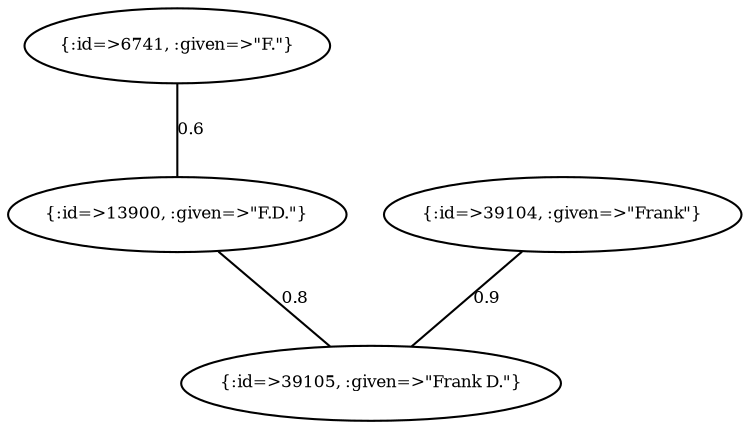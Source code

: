 graph Collector__WeightedGraph {
    "{:id=>6741, :given=>\"F.\"}" [
        fontsize = 8,
        label = "{:id=>6741, :given=>\"F.\"}"
    ]

    "{:id=>13900, :given=>\"F.D.\"}" [
        fontsize = 8,
        label = "{:id=>13900, :given=>\"F.D.\"}"
    ]

    "{:id=>39104, :given=>\"Frank\"}" [
        fontsize = 8,
        label = "{:id=>39104, :given=>\"Frank\"}"
    ]

    "{:id=>39105, :given=>\"Frank D.\"}" [
        fontsize = 8,
        label = "{:id=>39105, :given=>\"Frank D.\"}"
    ]

    "{:id=>6741, :given=>\"F.\"}" -- "{:id=>13900, :given=>\"F.D.\"}" [
        fontsize = 8,
        label = 0.6
    ]

    "{:id=>13900, :given=>\"F.D.\"}" -- "{:id=>39105, :given=>\"Frank D.\"}" [
        fontsize = 8,
        label = 0.8
    ]

    "{:id=>39104, :given=>\"Frank\"}" -- "{:id=>39105, :given=>\"Frank D.\"}" [
        fontsize = 8,
        label = 0.9
    ]
}
